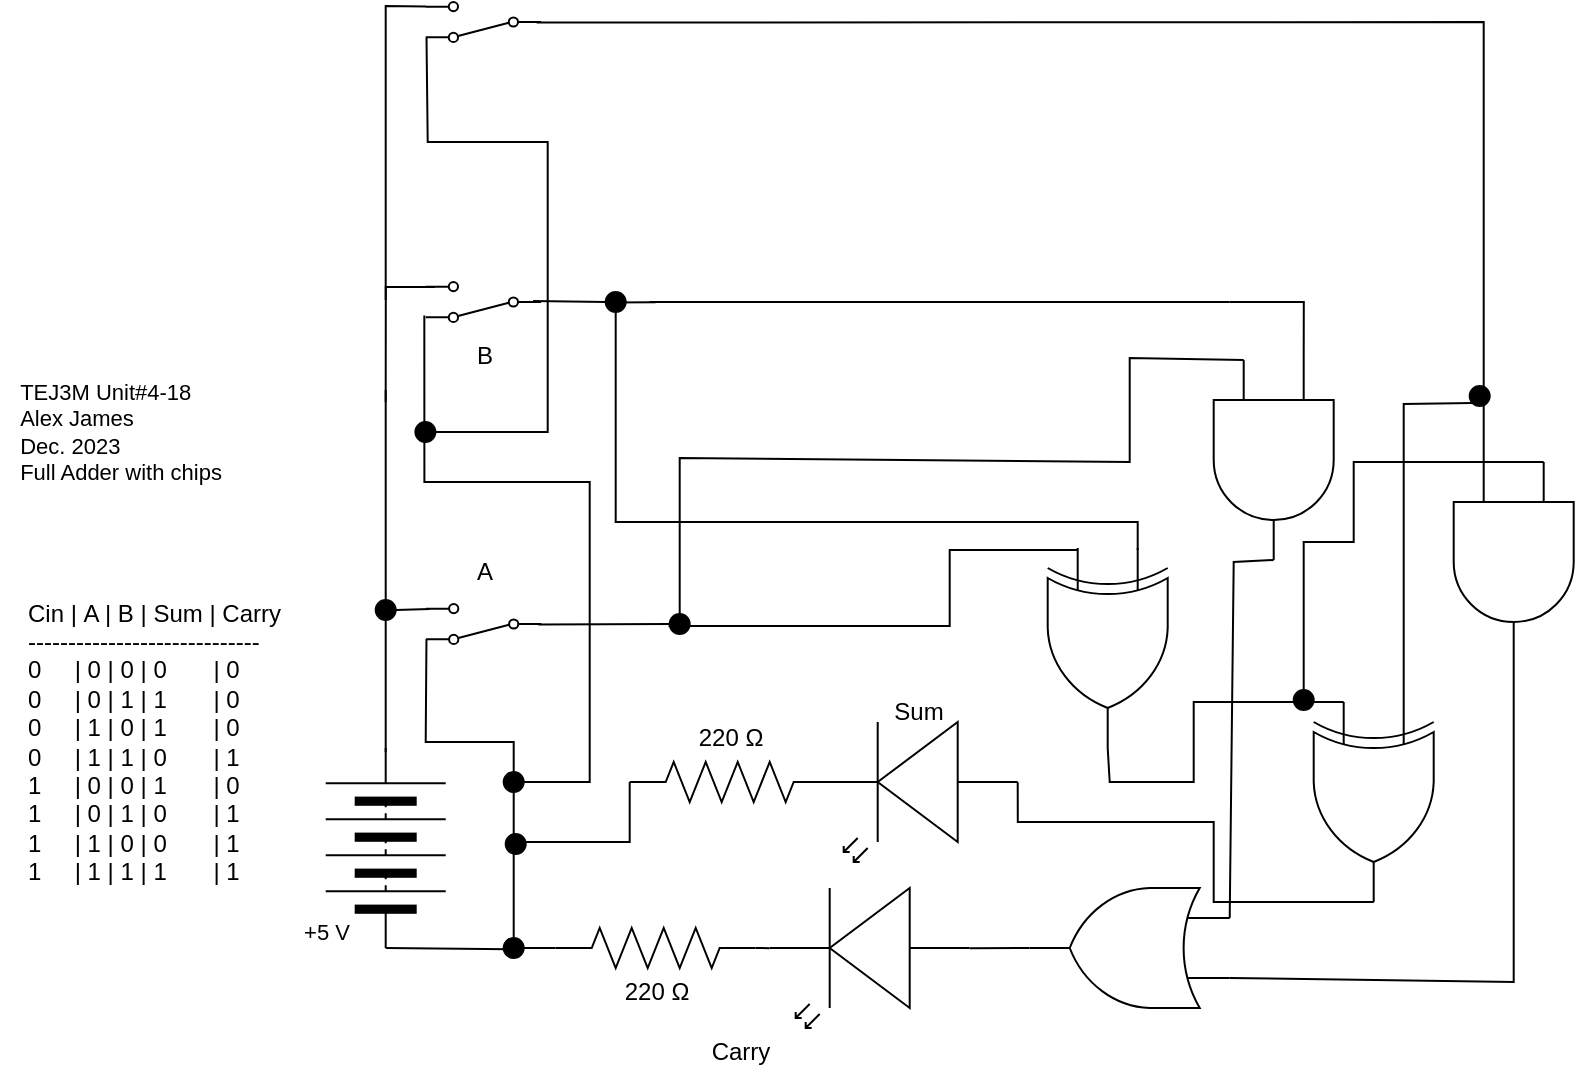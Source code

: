 <mxfile>
    <diagram id="6K2aCtGG5v6xstUJsYja" name="Page-1">
        <mxGraphModel dx="418" dy="330" grid="1" gridSize="10" guides="1" tooltips="1" connect="1" arrows="1" fold="1" page="1" pageScale="1" pageWidth="827" pageHeight="1169" math="0" shadow="0">
            <root>
                <mxCell id="0"/>
                <mxCell id="1" parent="0"/>
                <mxCell id="3" value="" style="pointerEvents=1;verticalLabelPosition=bottom;shadow=0;dashed=0;align=center;html=1;verticalAlign=top;shape=mxgraph.electrical.miscellaneous.batteryStack;rotation=-90;" parent="1" vertex="1">
                    <mxGeometry x="160.85" y="453" width="100" height="60" as="geometry"/>
                </mxCell>
                <mxCell id="7" style="edgeStyle=none;shape=connector;rounded=0;html=1;exitX=1;exitY=0.57;exitDx=0;exitDy=0;exitPerimeter=0;entryX=0;entryY=0.5;entryDx=0;entryDy=0;labelBackgroundColor=default;strokeColor=default;fontFamily=Helvetica;fontSize=11;fontColor=default;endArrow=none;endFill=0;startArrow=none;" parent="1" source="16" target="3" edge="1">
                    <mxGeometry relative="1" as="geometry"/>
                </mxCell>
                <mxCell id="69" style="edgeStyle=none;rounded=0;html=1;exitX=1;exitY=0.57;exitDx=0;exitDy=0;exitPerimeter=0;entryX=1;entryY=0.5;entryDx=0;entryDy=0;entryPerimeter=0;endArrow=none;endFill=0;" parent="1" source="4" target="68" edge="1">
                    <mxGeometry relative="1" as="geometry"/>
                </mxCell>
                <mxCell id="123" style="edgeStyle=none;rounded=0;html=1;exitX=0;exitY=0.57;exitDx=0;exitDy=0;exitPerimeter=0;entryX=1;entryY=0.5;entryDx=0;entryDy=0;entryPerimeter=0;endArrow=none;endFill=0;" parent="1" source="4" target="121" edge="1">
                    <mxGeometry relative="1" as="geometry"/>
                </mxCell>
                <mxCell id="4" value="" style="verticalLabelPosition=bottom;shadow=0;dashed=0;align=center;html=1;verticalAlign=top;shape=mxgraph.electrical.opto_electronics.led_2;pointerEvents=1;rotation=-180;" parent="1" vertex="1">
                    <mxGeometry x="402.85" y="503" width="100" height="70" as="geometry"/>
                </mxCell>
                <mxCell id="8" value="&lt;div style=&quot;text-align: left;&quot;&gt;&lt;span style=&quot;background-color: initial;&quot;&gt;TEJ3M Unit#4-18&lt;/span&gt;&lt;/div&gt;&lt;div style=&quot;text-align: left;&quot;&gt;&lt;span style=&quot;background-color: initial;&quot;&gt;Alex James&lt;/span&gt;&lt;/div&gt;&lt;div style=&quot;text-align: left;&quot;&gt;Dec. 2023&lt;/div&gt;&lt;div style=&quot;text-align: left;&quot;&gt;Full Adder with chips&lt;/div&gt;" style="text;html=1;align=center;verticalAlign=middle;resizable=0;points=[];autosize=1;strokeColor=none;fillColor=none;fontSize=11;fontFamily=Helvetica;fontColor=default;" parent="1" vertex="1">
                    <mxGeometry x="18" y="240" width="120" height="70" as="geometry"/>
                </mxCell>
                <mxCell id="10" value="+5 V" style="text;html=1;align=center;verticalAlign=middle;resizable=0;points=[];autosize=1;strokeColor=none;fillColor=none;fontSize=11;fontFamily=Helvetica;fontColor=default;" parent="1" vertex="1">
                    <mxGeometry x="155.85" y="510" width="50" height="30" as="geometry"/>
                </mxCell>
                <mxCell id="16" value="" style="ellipse;whiteSpace=wrap;html=1;aspect=fixed;strokeColor=#030303;fillColor=#000000;" parent="1" vertex="1">
                    <mxGeometry x="269.85" y="528" width="10" height="10" as="geometry"/>
                </mxCell>
                <mxCell id="20" value="Cin |&amp;nbsp;A | B | Sum |&amp;nbsp;Carry&lt;br&gt;-----------------------------&lt;br&gt;0&amp;nbsp; &amp;nbsp; &amp;nbsp;| 0 | 0&amp;nbsp;| 0&amp;nbsp; &amp;nbsp; &amp;nbsp; &amp;nbsp;| 0&amp;nbsp;&lt;br&gt;0&amp;nbsp; &amp;nbsp; &amp;nbsp;| 0 | 1&amp;nbsp;| 1&amp;nbsp; &amp;nbsp; &amp;nbsp; &amp;nbsp;| 0&lt;br&gt;0&amp;nbsp; &amp;nbsp; &amp;nbsp;| 1 | 0 | 1&amp;nbsp; &amp;nbsp; &amp;nbsp; &amp;nbsp;| 0&lt;br&gt;0&amp;nbsp; &amp;nbsp; &amp;nbsp;| 1 | 1 | 0&amp;nbsp; &amp;nbsp; &amp;nbsp; &amp;nbsp;| 1&lt;br&gt;1&amp;nbsp; &amp;nbsp; &amp;nbsp;| 0 | 0 | 1&amp;nbsp; &amp;nbsp; &amp;nbsp; &amp;nbsp;| 0&lt;br&gt;1&amp;nbsp; &amp;nbsp; &amp;nbsp;| 0 | 1 | 0&amp;nbsp; &amp;nbsp; &amp;nbsp; &amp;nbsp;| 1&lt;br&gt;1&amp;nbsp; &amp;nbsp; &amp;nbsp;| 1 | 0 | 0&amp;nbsp; &amp;nbsp; &amp;nbsp; &amp;nbsp;| 1&lt;br&gt;1&amp;nbsp; &amp;nbsp; &amp;nbsp;| 1 | 1 | 1&amp;nbsp; &amp;nbsp; &amp;nbsp; &amp;nbsp;| 1" style="text;html=1;align=left;verticalAlign=middle;resizable=0;points=[];autosize=1;strokeColor=none;fillColor=none;" parent="1" vertex="1">
                    <mxGeometry x="30" y="350" width="150" height="160" as="geometry"/>
                </mxCell>
                <mxCell id="22" value="A" style="text;html=1;align=center;verticalAlign=middle;resizable=0;points=[];autosize=1;strokeColor=none;fillColor=none;" parent="1" vertex="1">
                    <mxGeometry x="244.7" y="330" width="30" height="30" as="geometry"/>
                </mxCell>
                <mxCell id="23" value="Carry" style="text;html=1;align=center;verticalAlign=middle;resizable=0;points=[];autosize=1;strokeColor=none;fillColor=none;" parent="1" vertex="1">
                    <mxGeometry x="363" y="570" width="50" height="30" as="geometry"/>
                </mxCell>
                <mxCell id="40" style="edgeStyle=none;shape=connector;rounded=0;html=1;entryX=0.5;entryY=0;entryDx=0;entryDy=0;labelBackgroundColor=default;strokeColor=default;fontFamily=Helvetica;fontSize=11;fontColor=default;endArrow=none;endFill=0;exitX=0.996;exitY=0.124;exitDx=0;exitDy=0;exitPerimeter=0;" parent="1" source="38" target="16" edge="1">
                    <mxGeometry relative="1" as="geometry">
                        <mxPoint x="229.85" y="380" as="sourcePoint"/>
                        <Array as="points">
                            <mxPoint x="230.85" y="430"/>
                            <mxPoint x="274.85" y="430"/>
                        </Array>
                    </mxGeometry>
                </mxCell>
                <mxCell id="38" value="" style="shape=mxgraph.electrical.electro-mechanical.twoWaySwitch;aspect=fixed;elSwitchState=2;rotation=0;flipV=1;flipH=1;" parent="1" vertex="1">
                    <mxGeometry x="231" y="361" width="57.7" height="20" as="geometry"/>
                </mxCell>
                <mxCell id="51" value="" style="shape=mxgraph.electrical.electro-mechanical.twoWaySwitch;aspect=fixed;elSwitchState=2;rotation=0;flipV=1;flipH=1;" parent="1" vertex="1">
                    <mxGeometry x="230.85" y="200" width="57.7" height="20" as="geometry"/>
                </mxCell>
                <mxCell id="53" value="" style="edgeStyle=none;rounded=0;html=1;endArrow=none;endFill=0;startArrow=none;entryX=0.5;entryY=1;entryDx=0;entryDy=0;" parent="1" edge="1">
                    <mxGeometry relative="1" as="geometry">
                        <Array as="points"/>
                        <mxPoint x="210.85" y="435" as="sourcePoint"/>
                        <mxPoint x="210.85" y="254" as="targetPoint"/>
                    </mxGeometry>
                </mxCell>
                <mxCell id="55" value="B" style="text;html=1;align=center;verticalAlign=middle;resizable=0;points=[];autosize=1;strokeColor=none;fillColor=none;" parent="1" vertex="1">
                    <mxGeometry x="244.7" y="222" width="30" height="30" as="geometry"/>
                </mxCell>
                <mxCell id="61" style="edgeStyle=none;html=1;entryX=0.07;entryY=0.523;entryDx=0;entryDy=0;entryPerimeter=0;rounded=0;endArrow=none;endFill=0;startArrow=none;" parent="1" source="91" target="51" edge="1">
                    <mxGeometry relative="1" as="geometry">
                        <mxPoint x="302.85" y="290" as="targetPoint"/>
                        <mxPoint x="492.85" y="260" as="sourcePoint"/>
                        <Array as="points"/>
                    </mxGeometry>
                </mxCell>
                <mxCell id="72" style="edgeStyle=orthogonalEdgeStyle;html=1;entryX=1.012;entryY=0.164;entryDx=0;entryDy=0;entryPerimeter=0;endArrow=none;endFill=0;rounded=0;" parent="1" target="51" edge="1">
                    <mxGeometry relative="1" as="geometry">
                        <Array as="points">
                            <mxPoint x="279.85" y="450"/>
                            <mxPoint x="312.85" y="450"/>
                            <mxPoint x="312.85" y="300"/>
                            <mxPoint x="229.85" y="300"/>
                        </Array>
                        <mxPoint x="272.85" y="450" as="sourcePoint"/>
                    </mxGeometry>
                </mxCell>
                <mxCell id="60" value="" style="ellipse;whiteSpace=wrap;html=1;aspect=fixed;strokeColor=#030303;fillColor=#000000;" parent="1" vertex="1">
                    <mxGeometry x="269.85" y="445" width="10" height="10" as="geometry"/>
                </mxCell>
                <mxCell id="67" style="edgeStyle=none;rounded=0;html=1;exitX=1;exitY=0.5;exitDx=0;exitDy=0;entryX=0.967;entryY=0.872;entryDx=0;entryDy=0;entryPerimeter=0;endArrow=none;endFill=0;" parent="1" source="27" target="38" edge="1">
                    <mxGeometry relative="1" as="geometry"/>
                </mxCell>
                <mxCell id="27" value="" style="ellipse;whiteSpace=wrap;html=1;aspect=fixed;strokeColor=#030303;fillColor=#000000;" parent="1" vertex="1">
                    <mxGeometry x="205.85" y="359" width="10" height="10" as="geometry"/>
                </mxCell>
                <mxCell id="64" value="" style="edgeStyle=orthogonalEdgeStyle;orthogonalLoop=1;jettySize=auto;html=1;rounded=0;endArrow=none;endFill=0;entryX=0.886;entryY=0.877;entryDx=0;entryDy=0;entryPerimeter=0;" parent="1" edge="1">
                    <mxGeometry width="100" relative="1" as="geometry">
                        <mxPoint x="210.85" y="260" as="sourcePoint"/>
                        <mxPoint x="235.428" y="202.46" as="targetPoint"/>
                        <Array as="points">
                            <mxPoint x="210.85" y="203"/>
                        </Array>
                    </mxGeometry>
                </mxCell>
                <mxCell id="66" value="" style="edgeStyle=none;orthogonalLoop=1;jettySize=auto;html=1;rounded=0;endArrow=none;endFill=0;exitX=0.028;exitY=0.489;exitDx=0;exitDy=0;exitPerimeter=0;startArrow=none;entryX=0;entryY=0.75;entryDx=0;entryDy=0;entryPerimeter=0;" parent="1" source="85" edge="1">
                    <mxGeometry width="100" relative="1" as="geometry">
                        <mxPoint x="287.084" y="371.22" as="sourcePoint"/>
                        <mxPoint x="556.85" y="334" as="targetPoint"/>
                        <Array as="points">
                            <mxPoint x="352.85" y="372"/>
                            <mxPoint x="412.85" y="372"/>
                            <mxPoint x="492.85" y="372"/>
                            <mxPoint x="492.85" y="334"/>
                        </Array>
                    </mxGeometry>
                </mxCell>
                <mxCell id="70" style="edgeStyle=none;rounded=0;html=1;exitX=0;exitY=0.5;exitDx=0;exitDy=0;exitPerimeter=0;entryX=1;entryY=0.5;entryDx=0;entryDy=0;endArrow=none;endFill=0;" parent="1" source="68" target="16" edge="1">
                    <mxGeometry relative="1" as="geometry"/>
                </mxCell>
                <mxCell id="68" value="" style="pointerEvents=1;verticalLabelPosition=bottom;shadow=0;dashed=0;align=center;html=1;verticalAlign=top;shape=mxgraph.electrical.resistors.resistor_2;" parent="1" vertex="1">
                    <mxGeometry x="295.85" y="523" width="100" height="20" as="geometry"/>
                </mxCell>
                <mxCell id="71" value="220&amp;nbsp;Ω" style="text;html=1;align=center;verticalAlign=middle;resizable=0;points=[];autosize=1;strokeColor=none;fillColor=none;" parent="1" vertex="1">
                    <mxGeometry x="315.85" y="540" width="60" height="30" as="geometry"/>
                </mxCell>
                <mxCell id="80" value="" style="edgeStyle=none;html=1;rounded=0;endArrow=none;endFill=0;" parent="1" edge="1">
                    <mxGeometry relative="1" as="geometry">
                        <mxPoint x="342.85" y="210" as="targetPoint"/>
                        <mxPoint x="632.85" y="210" as="sourcePoint"/>
                        <Array as="points">
                            <mxPoint x="542.85" y="210"/>
                        </Array>
                    </mxGeometry>
                </mxCell>
                <mxCell id="84" style="edgeStyle=orthogonalEdgeStyle;rounded=0;html=1;exitX=0;exitY=0.25;exitDx=0;exitDy=0;exitPerimeter=0;endArrow=none;endFill=0;" parent="1" source="83" edge="1">
                    <mxGeometry relative="1" as="geometry">
                        <mxPoint x="632.85" y="210.0" as="targetPoint"/>
                        <Array as="points">
                            <mxPoint x="669.85" y="210"/>
                        </Array>
                    </mxGeometry>
                </mxCell>
                <mxCell id="83" value="" style="verticalLabelPosition=bottom;shadow=0;dashed=0;align=center;html=1;verticalAlign=top;shape=mxgraph.electrical.logic_gates.logic_gate;operation=and;rotation=90;" parent="1" vertex="1">
                    <mxGeometry x="604.85" y="259" width="100" height="60" as="geometry"/>
                </mxCell>
                <mxCell id="86" value="" style="edgeStyle=none;orthogonalLoop=1;jettySize=auto;html=1;rounded=0;endArrow=none;endFill=0;exitX=0.028;exitY=0.489;exitDx=0;exitDy=0;exitPerimeter=0;" parent="1" target="85" edge="1">
                    <mxGeometry width="100" relative="1" as="geometry">
                        <mxPoint x="287.084" y="371.22" as="sourcePoint"/>
                        <mxPoint x="482.85" y="372" as="targetPoint"/>
                        <Array as="points"/>
                    </mxGeometry>
                </mxCell>
                <mxCell id="87" style="rounded=0;html=1;exitX=0.5;exitY=0;exitDx=0;exitDy=0;endArrow=none;endFill=0;entryX=0;entryY=0.75;entryDx=0;entryDy=0;entryPerimeter=0;" parent="1" source="85" target="83" edge="1">
                    <mxGeometry relative="1" as="geometry">
                        <mxPoint x="522.85" y="270" as="targetPoint"/>
                        <Array as="points">
                            <mxPoint x="357.85" y="288"/>
                            <mxPoint x="582.85" y="290"/>
                            <mxPoint x="582.85" y="238"/>
                        </Array>
                    </mxGeometry>
                </mxCell>
                <mxCell id="85" value="" style="ellipse;whiteSpace=wrap;html=1;aspect=fixed;strokeColor=#030303;fillColor=#000000;" parent="1" vertex="1">
                    <mxGeometry x="352.85" y="366" width="10" height="10" as="geometry"/>
                </mxCell>
                <mxCell id="92" value="" style="edgeStyle=none;html=1;entryX=0.07;entryY=0.523;entryDx=0;entryDy=0;entryPerimeter=0;rounded=0;endArrow=none;endFill=0;startArrow=none;" parent="1" target="91" edge="1">
                    <mxGeometry relative="1" as="geometry">
                        <mxPoint x="284.511" y="209.54" as="targetPoint"/>
                        <mxPoint x="345.85" y="210.155" as="sourcePoint"/>
                        <Array as="points"/>
                    </mxGeometry>
                </mxCell>
                <mxCell id="93" style="edgeStyle=none;rounded=0;html=1;exitX=0.5;exitY=1;exitDx=0;exitDy=0;entryX=0;entryY=0.25;entryDx=0;entryDy=0;entryPerimeter=0;endArrow=none;endFill=0;" parent="1" source="91" edge="1">
                    <mxGeometry relative="1" as="geometry">
                        <Array as="points">
                            <mxPoint x="325.85" y="320"/>
                            <mxPoint x="586.85" y="320"/>
                        </Array>
                        <mxPoint x="586.85" y="334" as="targetPoint"/>
                    </mxGeometry>
                </mxCell>
                <mxCell id="91" value="" style="ellipse;whiteSpace=wrap;html=1;aspect=fixed;strokeColor=#030303;fillColor=#000000;" parent="1" vertex="1">
                    <mxGeometry x="320.85" y="205" width="10" height="10" as="geometry"/>
                </mxCell>
                <mxCell id="94" value="" style="verticalLabelPosition=bottom;shadow=0;dashed=0;align=center;html=1;verticalAlign=top;shape=mxgraph.electrical.logic_gates.logic_gate;operation=xor;rotation=90;" parent="1" vertex="1">
                    <mxGeometry x="521.85" y="353" width="100" height="60" as="geometry"/>
                </mxCell>
                <mxCell id="100" style="edgeStyle=none;rounded=0;html=1;exitX=0;exitY=0.5;exitDx=0;exitDy=0;exitPerimeter=0;endArrow=none;endFill=0;" parent="1" source="96" edge="1">
                    <mxGeometry relative="1" as="geometry">
                        <mxPoint x="272.85" y="480" as="targetPoint"/>
                        <Array as="points">
                            <mxPoint x="332.85" y="480"/>
                        </Array>
                    </mxGeometry>
                </mxCell>
                <mxCell id="96" value="" style="pointerEvents=1;verticalLabelPosition=bottom;shadow=0;dashed=0;align=center;html=1;verticalAlign=top;shape=mxgraph.electrical.resistors.resistor_2;" parent="1" vertex="1">
                    <mxGeometry x="332.85" y="440" width="100" height="20" as="geometry"/>
                </mxCell>
                <mxCell id="99" style="edgeStyle=none;rounded=0;html=1;exitX=0;exitY=0.75;exitDx=0;exitDy=0;exitPerimeter=0;entryX=1;entryY=0.5;entryDx=0;entryDy=0;entryPerimeter=0;endArrow=none;endFill=0;" parent="1" source="112" target="94" edge="1">
                    <mxGeometry relative="1" as="geometry">
                        <Array as="points">
                            <mxPoint x="614.85" y="410"/>
                            <mxPoint x="614.85" y="450"/>
                            <mxPoint x="572.85" y="450"/>
                        </Array>
                    </mxGeometry>
                </mxCell>
                <mxCell id="97" value="" style="verticalLabelPosition=bottom;shadow=0;dashed=0;align=center;html=1;verticalAlign=top;shape=mxgraph.electrical.opto_electronics.led_2;pointerEvents=1;rotation=-180;" parent="1" vertex="1">
                    <mxGeometry x="426.85" y="420" width="100" height="70" as="geometry"/>
                </mxCell>
                <mxCell id="101" value="" style="ellipse;whiteSpace=wrap;html=1;aspect=fixed;strokeColor=#030303;fillColor=#000000;" parent="1" vertex="1">
                    <mxGeometry x="270.85" y="476" width="10" height="10" as="geometry"/>
                </mxCell>
                <mxCell id="102" value="Sum" style="text;html=1;align=center;verticalAlign=middle;resizable=0;points=[];autosize=1;strokeColor=none;fillColor=none;" parent="1" vertex="1">
                    <mxGeometry x="451.85" y="400" width="50" height="30" as="geometry"/>
                </mxCell>
                <mxCell id="103" value="220&amp;nbsp;Ω" style="text;html=1;align=center;verticalAlign=middle;resizable=0;points=[];autosize=1;strokeColor=none;fillColor=none;" parent="1" vertex="1">
                    <mxGeometry x="352.85" y="413" width="60" height="30" as="geometry"/>
                </mxCell>
                <mxCell id="104" value="" style="shape=mxgraph.electrical.electro-mechanical.twoWaySwitch;aspect=fixed;elSwitchState=2;rotation=0;flipV=1;flipH=1;" parent="1" vertex="1">
                    <mxGeometry x="230.85" y="60" width="57.7" height="20" as="geometry"/>
                </mxCell>
                <mxCell id="106" value="" style="edgeStyle=none;orthogonalLoop=1;jettySize=auto;html=1;endArrow=none;endFill=0;rounded=0;exitX=0.98;exitY=0.84;exitDx=0;exitDy=0;exitPerimeter=0;" parent="1" edge="1">
                    <mxGeometry width="100" relative="1" as="geometry">
                        <mxPoint x="231.004" y="62.2" as="sourcePoint"/>
                        <mxPoint x="210.85" y="209" as="targetPoint"/>
                        <Array as="points">
                            <mxPoint x="210.85" y="62"/>
                        </Array>
                    </mxGeometry>
                </mxCell>
                <mxCell id="110" style="edgeStyle=none;rounded=0;html=1;exitX=1;exitY=0.5;exitDx=0;exitDy=0;endArrow=none;endFill=0;entryX=0.993;entryY=0.101;entryDx=0;entryDy=0;entryPerimeter=0;" parent="1" source="107" target="104" edge="1">
                    <mxGeometry relative="1" as="geometry">
                        <mxPoint x="230.85" y="80" as="targetPoint"/>
                        <Array as="points">
                            <mxPoint x="291.85" y="275"/>
                            <mxPoint x="291.85" y="130"/>
                            <mxPoint x="231.85" y="130"/>
                        </Array>
                    </mxGeometry>
                </mxCell>
                <mxCell id="107" value="" style="ellipse;whiteSpace=wrap;html=1;aspect=fixed;strokeColor=#030303;fillColor=#000000;" parent="1" vertex="1">
                    <mxGeometry x="225.7" y="270" width="10" height="10" as="geometry"/>
                </mxCell>
                <mxCell id="113" style="edgeStyle=none;rounded=0;html=1;exitX=0;exitY=0.75;exitDx=0;exitDy=0;exitPerimeter=0;entryX=0.039;entryY=0.485;entryDx=0;entryDy=0;endArrow=none;endFill=0;entryPerimeter=0;" parent="1" source="111" target="104" edge="1">
                    <mxGeometry relative="1" as="geometry">
                        <Array as="points">
                            <mxPoint x="759.85" y="70"/>
                        </Array>
                    </mxGeometry>
                </mxCell>
                <mxCell id="124" style="edgeStyle=none;rounded=0;html=1;entryX=0;entryY=0.25;entryDx=0;entryDy=0;entryPerimeter=0;endArrow=none;endFill=0;" parent="1" source="111" target="121" edge="1">
                    <mxGeometry relative="1" as="geometry">
                        <Array as="points">
                            <mxPoint x="774.85" y="550"/>
                        </Array>
                    </mxGeometry>
                </mxCell>
                <mxCell id="111" value="" style="verticalLabelPosition=bottom;shadow=0;dashed=0;align=center;html=1;verticalAlign=top;shape=mxgraph.electrical.logic_gates.logic_gate;operation=and;rotation=90;" parent="1" vertex="1">
                    <mxGeometry x="724.85" y="310" width="100" height="60" as="geometry"/>
                </mxCell>
                <mxCell id="116" style="edgeStyle=none;rounded=0;html=1;exitX=0;exitY=0.25;exitDx=0;exitDy=0;exitPerimeter=0;entryX=0;entryY=1;entryDx=0;entryDy=0;endArrow=none;endFill=0;" parent="1" source="112" target="114" edge="1">
                    <mxGeometry relative="1" as="geometry">
                        <Array as="points">
                            <mxPoint x="719.85" y="261"/>
                        </Array>
                    </mxGeometry>
                </mxCell>
                <mxCell id="125" style="edgeStyle=orthogonalEdgeStyle;rounded=0;html=1;exitX=1;exitY=0.5;exitDx=0;exitDy=0;exitPerimeter=0;entryX=0;entryY=0.57;entryDx=0;entryDy=0;entryPerimeter=0;endArrow=none;endFill=0;" parent="1" source="112" target="97" edge="1">
                    <mxGeometry relative="1" as="geometry">
                        <Array as="points">
                            <mxPoint x="624.85" y="510"/>
                            <mxPoint x="624.85" y="470"/>
                            <mxPoint x="526.85" y="470"/>
                        </Array>
                    </mxGeometry>
                </mxCell>
                <mxCell id="112" value="" style="verticalLabelPosition=bottom;shadow=0;dashed=0;align=center;html=1;verticalAlign=top;shape=mxgraph.electrical.logic_gates.logic_gate;operation=xor;rotation=90;" parent="1" vertex="1">
                    <mxGeometry x="654.85" y="430" width="100" height="60" as="geometry"/>
                </mxCell>
                <mxCell id="114" value="" style="ellipse;whiteSpace=wrap;html=1;aspect=fixed;strokeColor=#030303;fillColor=#000000;" parent="1" vertex="1">
                    <mxGeometry x="752.85" y="252" width="10" height="10" as="geometry"/>
                </mxCell>
                <mxCell id="120" style="edgeStyle=none;rounded=0;html=1;exitX=0.5;exitY=0;exitDx=0;exitDy=0;entryX=0;entryY=0.25;entryDx=0;entryDy=0;entryPerimeter=0;endArrow=none;endFill=0;" parent="1" source="119" target="111" edge="1">
                    <mxGeometry relative="1" as="geometry">
                        <Array as="points">
                            <mxPoint x="669.85" y="330"/>
                            <mxPoint x="694.85" y="330"/>
                            <mxPoint x="694.85" y="290"/>
                        </Array>
                    </mxGeometry>
                </mxCell>
                <mxCell id="119" value="" style="ellipse;whiteSpace=wrap;html=1;aspect=fixed;strokeColor=#030303;fillColor=#000000;" parent="1" vertex="1">
                    <mxGeometry x="664.85" y="404" width="10" height="10" as="geometry"/>
                </mxCell>
                <mxCell id="122" value="" style="edgeStyle=none;html=1;exitX=1;exitY=0.5;exitDx=0;exitDy=0;exitPerimeter=0;entryX=0;entryY=0.75;entryDx=0;entryDy=0;entryPerimeter=0;rounded=0;endArrow=none;endFill=0;" parent="1" source="83" target="121" edge="1">
                    <mxGeometry relative="1" as="geometry">
                        <Array as="points">
                            <mxPoint x="634.85" y="340"/>
                        </Array>
                        <mxPoint x="654.85" y="339" as="sourcePoint"/>
                        <mxPoint x="502.85" y="533.1" as="targetPoint"/>
                    </mxGeometry>
                </mxCell>
                <mxCell id="121" value="" style="verticalLabelPosition=bottom;shadow=0;dashed=0;align=center;html=1;verticalAlign=top;shape=mxgraph.electrical.logic_gates.logic_gate;operation=or;rotation=-180;" parent="1" vertex="1">
                    <mxGeometry x="532.85" y="503" width="100" height="60" as="geometry"/>
                </mxCell>
            </root>
        </mxGraphModel>
    </diagram>
</mxfile>